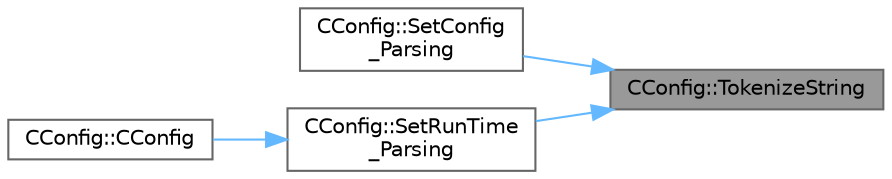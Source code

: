 digraph "CConfig::TokenizeString"
{
 // LATEX_PDF_SIZE
  bgcolor="transparent";
  edge [fontname=Helvetica,fontsize=10,labelfontname=Helvetica,labelfontsize=10];
  node [fontname=Helvetica,fontsize=10,shape=box,height=0.2,width=0.4];
  rankdir="RL";
  Node1 [id="Node000001",label="CConfig::TokenizeString",height=0.2,width=0.4,color="gray40", fillcolor="grey60", style="filled", fontcolor="black",tooltip="breaks an input line from the config file into a set of tokens"];
  Node1 -> Node2 [id="edge1_Node000001_Node000002",dir="back",color="steelblue1",style="solid",tooltip=" "];
  Node2 [id="Node000002",label="CConfig::SetConfig\l_Parsing",height=0.2,width=0.4,color="grey40", fillcolor="white", style="filled",URL="$classCConfig.html#a3636e124e55d282d98ec822dfe0591bf",tooltip="Set the config file parsing."];
  Node1 -> Node3 [id="edge2_Node000001_Node000003",dir="back",color="steelblue1",style="solid",tooltip=" "];
  Node3 [id="Node000003",label="CConfig::SetRunTime\l_Parsing",height=0.2,width=0.4,color="grey40", fillcolor="white", style="filled",URL="$classCConfig.html#a465360c75d8aad2e3977bfa6a584b775",tooltip="Set the config file parsing."];
  Node3 -> Node4 [id="edge3_Node000003_Node000004",dir="back",color="steelblue1",style="solid",tooltip=" "];
  Node4 [id="Node000004",label="CConfig::CConfig",height=0.2,width=0.4,color="grey40", fillcolor="white", style="filled",URL="$classCConfig.html#a6333c67da4fd5fbef85a373f30768ede",tooltip="Constructor of the class which reads the input file."];
}
